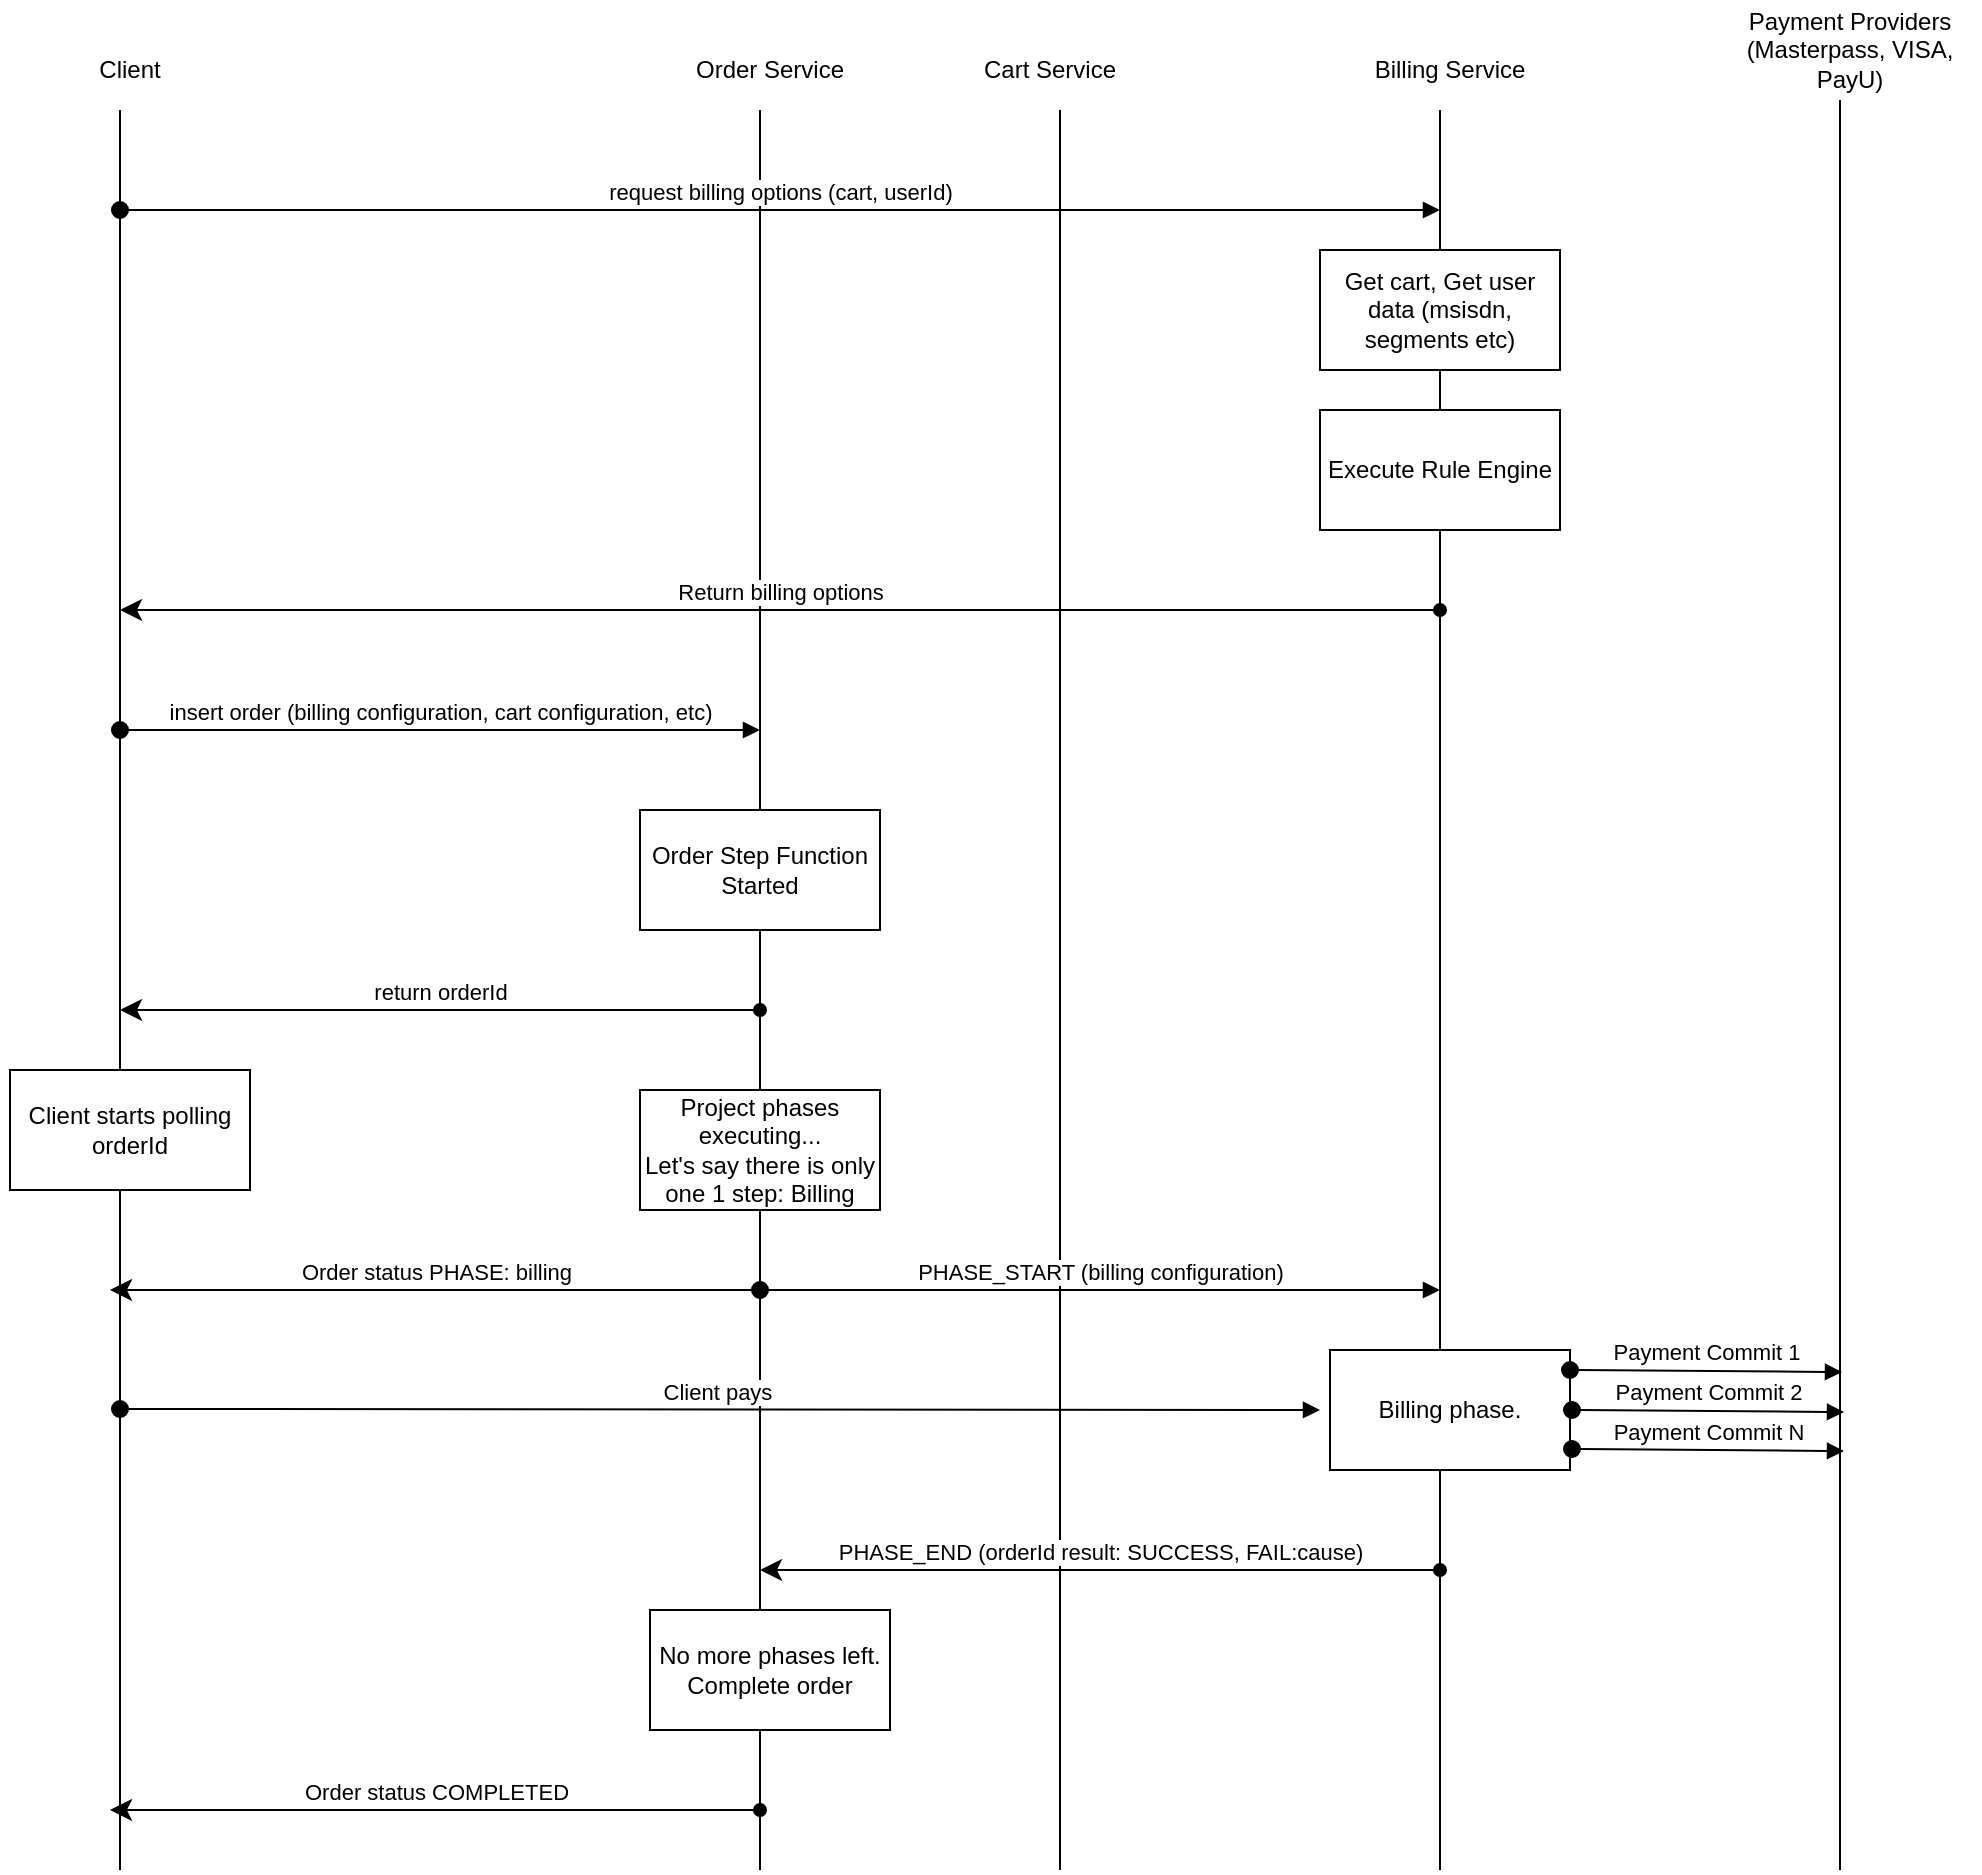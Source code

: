 <mxfile version="12.2.4" pages="1"><diagram id="dYmPU8MO_xPrPjnYqPI-" name="Page-1"><mxGraphModel dx="1604" dy="1048" grid="1" gridSize="10" guides="1" tooltips="1" connect="1" arrows="1" fold="1" page="0" pageScale="1" pageWidth="850" pageHeight="1100" math="0" shadow="0"><root><mxCell id="0"/><mxCell id="1" parent="0"/><mxCell id="2" value="" style="endArrow=none;html=1;" parent="1" edge="1"><mxGeometry width="50" height="50" relative="1" as="geometry"><mxPoint x="490" y="1090" as="sourcePoint"/><mxPoint x="490" y="210" as="targetPoint"/></mxGeometry></mxCell><mxCell id="3" value="Billing Service" style="text;html=1;strokeColor=none;fillColor=none;align=center;verticalAlign=middle;whiteSpace=wrap;rounded=0;" parent="1" vertex="1"><mxGeometry x="430" y="180" width="130" height="20" as="geometry"/></mxCell><mxCell id="4" value="" style="endArrow=none;html=1;" parent="1" edge="1"><mxGeometry width="50" height="50" relative="1" as="geometry"><mxPoint x="300" y="1090" as="sourcePoint"/><mxPoint x="300" y="210" as="targetPoint"/></mxGeometry></mxCell><mxCell id="5" value="Cart Service" style="text;html=1;strokeColor=none;fillColor=none;align=center;verticalAlign=middle;whiteSpace=wrap;rounded=0;" parent="1" vertex="1"><mxGeometry x="230" y="180" width="130" height="20" as="geometry"/></mxCell><mxCell id="6" value="" style="endArrow=none;html=1;" parent="1" edge="1"><mxGeometry width="50" height="50" relative="1" as="geometry"><mxPoint x="-170" y="1090" as="sourcePoint"/><mxPoint x="-170" y="210" as="targetPoint"/></mxGeometry></mxCell><mxCell id="7" value="Client" style="text;html=1;strokeColor=none;fillColor=none;align=center;verticalAlign=middle;whiteSpace=wrap;rounded=0;" parent="1" vertex="1"><mxGeometry x="-230" y="180" width="130" height="20" as="geometry"/></mxCell><mxCell id="9" value="" style="endArrow=none;html=1;" parent="1" edge="1"><mxGeometry width="50" height="50" relative="1" as="geometry"><mxPoint x="150" y="1090" as="sourcePoint"/><mxPoint x="150" y="210" as="targetPoint"/></mxGeometry></mxCell><mxCell id="10" value="Order Service" style="text;html=1;strokeColor=none;fillColor=none;align=center;verticalAlign=middle;whiteSpace=wrap;rounded=0;" parent="1" vertex="1"><mxGeometry x="90" y="180" width="130" height="20" as="geometry"/></mxCell><mxCell id="11" value="Return billing options" style="html=1;verticalAlign=bottom;startArrow=classic;startFill=1;endArrow=oval;startSize=8;endFill=1;" parent="1" edge="1"><mxGeometry width="60" relative="1" as="geometry"><mxPoint x="-170" y="460" as="sourcePoint"/><mxPoint x="490" y="460" as="targetPoint"/></mxGeometry></mxCell><mxCell id="13" value="request billing options (cart, userId)" style="html=1;verticalAlign=bottom;startArrow=oval;startFill=1;endArrow=block;startSize=8;" parent="1" edge="1"><mxGeometry width="60" relative="1" as="geometry"><mxPoint x="-170" y="260" as="sourcePoint"/><mxPoint x="490" y="260" as="targetPoint"/></mxGeometry></mxCell><mxCell id="14" value="Get cart, Get user data (msisdn, segments etc)" style="rounded=0;whiteSpace=wrap;html=1;" parent="1" vertex="1"><mxGeometry x="430" y="280" width="120" height="60" as="geometry"/></mxCell><mxCell id="15" value="Execute Rule Engine" style="rounded=0;whiteSpace=wrap;html=1;" parent="1" vertex="1"><mxGeometry x="430" y="360" width="120" height="60" as="geometry"/></mxCell><mxCell id="16" value="insert order (billing configuration, cart configuration, etc)" style="html=1;verticalAlign=bottom;startArrow=oval;startFill=1;endArrow=block;startSize=8;" parent="1" edge="1"><mxGeometry width="60" relative="1" as="geometry"><mxPoint x="-170" y="520" as="sourcePoint"/><mxPoint x="150" y="520" as="targetPoint"/></mxGeometry></mxCell><mxCell id="17" value="Order Step Function Started" style="rounded=0;whiteSpace=wrap;html=1;" parent="1" vertex="1"><mxGeometry x="90" y="560" width="120" height="60" as="geometry"/></mxCell><mxCell id="18" value="return orderId" style="html=1;verticalAlign=bottom;startArrow=classic;startFill=1;endArrow=oval;startSize=8;endFill=1;" parent="1" edge="1"><mxGeometry width="60" relative="1" as="geometry"><mxPoint x="-170" y="660" as="sourcePoint"/><mxPoint x="150" y="660" as="targetPoint"/></mxGeometry></mxCell><mxCell id="20" value="Client starts polling orderId" style="rounded=0;whiteSpace=wrap;html=1;" parent="1" vertex="1"><mxGeometry x="-225" y="690" width="120" height="60" as="geometry"/></mxCell><mxCell id="21" value="Project phases executing...&lt;br&gt;Let's say there is only one 1 step: Billing" style="rounded=0;whiteSpace=wrap;html=1;" parent="1" vertex="1"><mxGeometry x="90" y="700" width="120" height="60" as="geometry"/></mxCell><mxCell id="22" value="PHASE_START (billing configuration)" style="html=1;verticalAlign=bottom;startArrow=oval;startFill=1;endArrow=block;startSize=8;" parent="1" edge="1"><mxGeometry width="60" relative="1" as="geometry"><mxPoint x="150" y="800" as="sourcePoint"/><mxPoint x="490" y="800" as="targetPoint"/></mxGeometry></mxCell><mxCell id="23" value="Billing phase." style="rounded=0;whiteSpace=wrap;html=1;" parent="1" vertex="1"><mxGeometry x="435" y="830" width="120" height="60" as="geometry"/></mxCell><mxCell id="24" value="Client pays&amp;nbsp;" style="html=1;verticalAlign=bottom;startArrow=oval;startFill=1;endArrow=block;startSize=8;" parent="1" edge="1"><mxGeometry width="60" relative="1" as="geometry"><mxPoint x="-170" y="859.5" as="sourcePoint"/><mxPoint x="430" y="860" as="targetPoint"/></mxGeometry></mxCell><mxCell id="25" value="" style="endArrow=none;html=1;" parent="1" edge="1"><mxGeometry width="50" height="50" relative="1" as="geometry"><mxPoint x="690" y="1090" as="sourcePoint"/><mxPoint x="690" y="205" as="targetPoint"/></mxGeometry></mxCell><mxCell id="26" value="Payment Providers (Masterpass, VISA, PayU)" style="text;html=1;strokeColor=none;fillColor=none;align=center;verticalAlign=middle;whiteSpace=wrap;rounded=0;" parent="1" vertex="1"><mxGeometry x="630" y="155" width="130" height="50" as="geometry"/></mxCell><mxCell id="27" value="Payment Commit 1" style="html=1;verticalAlign=bottom;startArrow=oval;startFill=1;endArrow=block;startSize=8;" parent="1" edge="1"><mxGeometry width="60" relative="1" as="geometry"><mxPoint x="555" y="840" as="sourcePoint"/><mxPoint x="691" y="841" as="targetPoint"/></mxGeometry></mxCell><mxCell id="28" value="Payment Commit 2" style="html=1;verticalAlign=bottom;startArrow=oval;startFill=1;endArrow=block;startSize=8;" parent="1" edge="1"><mxGeometry width="60" relative="1" as="geometry"><mxPoint x="556" y="860" as="sourcePoint"/><mxPoint x="692" y="861" as="targetPoint"/></mxGeometry></mxCell><mxCell id="29" value="Payment Commit N" style="html=1;verticalAlign=bottom;startArrow=oval;startFill=1;endArrow=block;startSize=8;" parent="1" edge="1"><mxGeometry width="60" relative="1" as="geometry"><mxPoint x="556" y="879.5" as="sourcePoint"/><mxPoint x="692" y="880.5" as="targetPoint"/></mxGeometry></mxCell><mxCell id="30" value="PHASE_END (orderId result: SUCCESS, FAIL:cause)" style="html=1;verticalAlign=bottom;startArrow=classic;startFill=1;endArrow=oval;startSize=8;endFill=1;" parent="1" edge="1"><mxGeometry width="60" relative="1" as="geometry"><mxPoint x="150" y="940" as="sourcePoint"/><mxPoint x="490" y="940" as="targetPoint"/></mxGeometry></mxCell><mxCell id="31" value="No more phases left.&lt;br&gt;Complete order" style="rounded=0;whiteSpace=wrap;html=1;" parent="1" vertex="1"><mxGeometry x="95" y="960" width="120" height="60" as="geometry"/></mxCell><mxCell id="32" value="Order status COMPLETED" style="html=1;verticalAlign=bottom;startArrow=classic;startFill=1;endArrow=oval;startSize=8;endFill=1;" parent="1" edge="1"><mxGeometry width="60" relative="1" as="geometry"><mxPoint x="-175" y="1060" as="sourcePoint"/><mxPoint x="150" y="1060" as="targetPoint"/></mxGeometry></mxCell><mxCell id="33" value="Order status PHASE: billing" style="html=1;verticalAlign=bottom;startArrow=classic;startFill=1;endArrow=oval;startSize=8;endFill=1;" parent="1" edge="1"><mxGeometry width="60" relative="1" as="geometry"><mxPoint x="-175" y="800" as="sourcePoint"/><mxPoint x="150" y="800" as="targetPoint"/></mxGeometry></mxCell></root></mxGraphModel></diagram></mxfile>